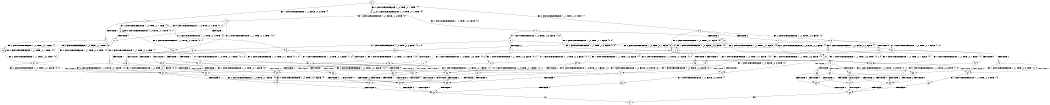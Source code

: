 digraph BCG {
size = "7, 10.5";
center = TRUE;
node [shape = circle];
0 [peripheries = 2];
0 -> 1 [label = "EX !1 !ATOMIC_EXCH_BRANCH (1, +0, FALSE, +0, 3, TRUE) !{}"];
0 -> 2 [label = "EX !2 !ATOMIC_EXCH_BRANCH (1, +1, TRUE, +0, 2, TRUE) !{}"];
0 -> 3 [label = "EX !0 !ATOMIC_EXCH_BRANCH (1, +0, TRUE, +0, 1, TRUE) !{}"];
1 -> 4 [label = "TERMINATE !1"];
1 -> 5 [label = "EX !2 !ATOMIC_EXCH_BRANCH (1, +1, TRUE, +0, 2, TRUE) !{1}"];
1 -> 6 [label = "EX !0 !ATOMIC_EXCH_BRANCH (1, +0, TRUE, +0, 1, TRUE) !{1}"];
2 -> 7 [label = "TERMINATE !2"];
2 -> 8 [label = "EX !1 !ATOMIC_EXCH_BRANCH (1, +0, FALSE, +0, 3, FALSE) !{2}"];
2 -> 9 [label = "EX !0 !ATOMIC_EXCH_BRANCH (1, +0, TRUE, +0, 1, FALSE) !{2}"];
3 -> 10 [label = "EX !1 !ATOMIC_EXCH_BRANCH (1, +0, FALSE, +0, 3, TRUE) !{0}"];
3 -> 11 [label = "EX !2 !ATOMIC_EXCH_BRANCH (1, +1, TRUE, +0, 2, TRUE) !{0}"];
3 -> 3 [label = "EX !0 !ATOMIC_EXCH_BRANCH (1, +0, TRUE, +0, 1, TRUE) !{0}"];
4 -> 12 [label = "EX !2 !ATOMIC_EXCH_BRANCH (1, +1, TRUE, +0, 2, TRUE) !{}"];
4 -> 13 [label = "EX !0 !ATOMIC_EXCH_BRANCH (1, +0, TRUE, +0, 1, TRUE) !{}"];
5 -> 14 [label = "TERMINATE !1"];
5 -> 15 [label = "TERMINATE !2"];
5 -> 16 [label = "EX !0 !ATOMIC_EXCH_BRANCH (1, +0, TRUE, +0, 1, FALSE) !{1, 2}"];
6 -> 17 [label = "TERMINATE !1"];
6 -> 18 [label = "EX !2 !ATOMIC_EXCH_BRANCH (1, +1, TRUE, +0, 2, TRUE) !{0, 1}"];
6 -> 6 [label = "EX !0 !ATOMIC_EXCH_BRANCH (1, +0, TRUE, +0, 1, TRUE) !{0, 1}"];
7 -> 19 [label = "EX !1 !ATOMIC_EXCH_BRANCH (1, +0, FALSE, +0, 3, FALSE) !{}"];
7 -> 20 [label = "EX !0 !ATOMIC_EXCH_BRANCH (1, +0, TRUE, +0, 1, FALSE) !{}"];
8 -> 21 [label = "TERMINATE !2"];
8 -> 22 [label = "EX !0 !ATOMIC_EXCH_BRANCH (1, +0, TRUE, +0, 1, FALSE) !{1, 2}"];
8 -> 23 [label = "EX !1 !ATOMIC_EXCH_BRANCH (1, +1, TRUE, +0, 3, FALSE) !{1, 2}"];
9 -> 24 [label = "TERMINATE !2"];
9 -> 25 [label = "TERMINATE !0"];
9 -> 26 [label = "EX !1 !ATOMIC_EXCH_BRANCH (1, +0, FALSE, +0, 3, TRUE) !{0, 2}"];
10 -> 17 [label = "TERMINATE !1"];
10 -> 18 [label = "EX !2 !ATOMIC_EXCH_BRANCH (1, +1, TRUE, +0, 2, TRUE) !{0, 1}"];
10 -> 6 [label = "EX !0 !ATOMIC_EXCH_BRANCH (1, +0, TRUE, +0, 1, TRUE) !{0, 1}"];
11 -> 27 [label = "TERMINATE !2"];
11 -> 28 [label = "EX !1 !ATOMIC_EXCH_BRANCH (1, +0, FALSE, +0, 3, FALSE) !{0, 2}"];
11 -> 9 [label = "EX !0 !ATOMIC_EXCH_BRANCH (1, +0, TRUE, +0, 1, FALSE) !{0, 2}"];
12 -> 29 [label = "TERMINATE !2"];
12 -> 30 [label = "EX !0 !ATOMIC_EXCH_BRANCH (1, +0, TRUE, +0, 1, FALSE) !{2}"];
13 -> 31 [label = "EX !2 !ATOMIC_EXCH_BRANCH (1, +1, TRUE, +0, 2, TRUE) !{0}"];
13 -> 13 [label = "EX !0 !ATOMIC_EXCH_BRANCH (1, +0, TRUE, +0, 1, TRUE) !{0}"];
14 -> 29 [label = "TERMINATE !2"];
14 -> 30 [label = "EX !0 !ATOMIC_EXCH_BRANCH (1, +0, TRUE, +0, 1, FALSE) !{2}"];
15 -> 29 [label = "TERMINATE !1"];
15 -> 32 [label = "EX !0 !ATOMIC_EXCH_BRANCH (1, +0, TRUE, +0, 1, FALSE) !{1}"];
16 -> 33 [label = "TERMINATE !1"];
16 -> 34 [label = "TERMINATE !2"];
16 -> 35 [label = "TERMINATE !0"];
17 -> 13 [label = "EX !0 !ATOMIC_EXCH_BRANCH (1, +0, TRUE, +0, 1, TRUE) !{0}"];
17 -> 31 [label = "EX !2 !ATOMIC_EXCH_BRANCH (1, +1, TRUE, +0, 2, TRUE) !{0}"];
18 -> 36 [label = "TERMINATE !1"];
18 -> 37 [label = "TERMINATE !2"];
18 -> 16 [label = "EX !0 !ATOMIC_EXCH_BRANCH (1, +0, TRUE, +0, 1, FALSE) !{0, 1, 2}"];
19 -> 38 [label = "EX !0 !ATOMIC_EXCH_BRANCH (1, +0, TRUE, +0, 1, FALSE) !{1}"];
19 -> 39 [label = "EX !1 !ATOMIC_EXCH_BRANCH (1, +1, TRUE, +0, 3, FALSE) !{1}"];
20 -> 40 [label = "TERMINATE !0"];
20 -> 41 [label = "EX !1 !ATOMIC_EXCH_BRANCH (1, +0, FALSE, +0, 3, TRUE) !{0}"];
21 -> 39 [label = "EX !1 !ATOMIC_EXCH_BRANCH (1, +1, TRUE, +0, 3, FALSE) !{1}"];
21 -> 38 [label = "EX !0 !ATOMIC_EXCH_BRANCH (1, +0, TRUE, +0, 1, FALSE) !{1}"];
22 -> 42 [label = "TERMINATE !2"];
22 -> 43 [label = "TERMINATE !0"];
22 -> 44 [label = "EX !1 !ATOMIC_EXCH_BRANCH (1, +1, TRUE, +0, 3, TRUE) !{0, 1, 2}"];
23 -> 14 [label = "TERMINATE !1"];
23 -> 15 [label = "TERMINATE !2"];
23 -> 16 [label = "EX !0 !ATOMIC_EXCH_BRANCH (1, +0, TRUE, +0, 1, FALSE) !{1, 2}"];
24 -> 40 [label = "TERMINATE !0"];
24 -> 41 [label = "EX !1 !ATOMIC_EXCH_BRANCH (1, +0, FALSE, +0, 3, TRUE) !{0}"];
25 -> 40 [label = "TERMINATE !2"];
25 -> 45 [label = "EX !1 !ATOMIC_EXCH_BRANCH (1, +0, FALSE, +0, 3, TRUE) !{2}"];
26 -> 33 [label = "TERMINATE !1"];
26 -> 34 [label = "TERMINATE !2"];
26 -> 35 [label = "TERMINATE !0"];
27 -> 20 [label = "EX !0 !ATOMIC_EXCH_BRANCH (1, +0, TRUE, +0, 1, FALSE) !{0}"];
27 -> 46 [label = "EX !1 !ATOMIC_EXCH_BRANCH (1, +0, FALSE, +0, 3, FALSE) !{0}"];
28 -> 47 [label = "TERMINATE !2"];
28 -> 48 [label = "EX !1 !ATOMIC_EXCH_BRANCH (1, +1, TRUE, +0, 3, FALSE) !{0, 1, 2}"];
28 -> 22 [label = "EX !0 !ATOMIC_EXCH_BRANCH (1, +0, TRUE, +0, 1, FALSE) !{0, 1, 2}"];
29 -> 49 [label = "EX !0 !ATOMIC_EXCH_BRANCH (1, +0, TRUE, +0, 1, FALSE) !{}"];
30 -> 50 [label = "TERMINATE !2"];
30 -> 51 [label = "TERMINATE !0"];
31 -> 52 [label = "TERMINATE !2"];
31 -> 30 [label = "EX !0 !ATOMIC_EXCH_BRANCH (1, +0, TRUE, +0, 1, FALSE) !{0, 2}"];
32 -> 50 [label = "TERMINATE !1"];
32 -> 53 [label = "TERMINATE !0"];
33 -> 50 [label = "TERMINATE !2"];
33 -> 51 [label = "TERMINATE !0"];
34 -> 50 [label = "TERMINATE !1"];
34 -> 53 [label = "TERMINATE !0"];
35 -> 51 [label = "TERMINATE !1"];
35 -> 53 [label = "TERMINATE !2"];
36 -> 30 [label = "EX !0 !ATOMIC_EXCH_BRANCH (1, +0, TRUE, +0, 1, FALSE) !{0, 2}"];
36 -> 52 [label = "TERMINATE !2"];
37 -> 32 [label = "EX !0 !ATOMIC_EXCH_BRANCH (1, +0, TRUE, +0, 1, FALSE) !{0, 1}"];
37 -> 52 [label = "TERMINATE !1"];
38 -> 54 [label = "TERMINATE !0"];
38 -> 55 [label = "EX !1 !ATOMIC_EXCH_BRANCH (1, +1, TRUE, +0, 3, TRUE) !{0, 1}"];
39 -> 29 [label = "TERMINATE !1"];
39 -> 32 [label = "EX !0 !ATOMIC_EXCH_BRANCH (1, +0, TRUE, +0, 1, FALSE) !{1}"];
40 -> 56 [label = "EX !1 !ATOMIC_EXCH_BRANCH (1, +0, FALSE, +0, 3, TRUE) !{}"];
41 -> 50 [label = "TERMINATE !1"];
41 -> 53 [label = "TERMINATE !0"];
42 -> 55 [label = "EX !1 !ATOMIC_EXCH_BRANCH (1, +1, TRUE, +0, 3, TRUE) !{0, 1}"];
42 -> 54 [label = "TERMINATE !0"];
43 -> 57 [label = "EX !1 !ATOMIC_EXCH_BRANCH (1, +1, TRUE, +0, 3, TRUE) !{1, 2}"];
43 -> 54 [label = "TERMINATE !2"];
44 -> 58 [label = "TERMINATE !1"];
44 -> 59 [label = "TERMINATE !2"];
44 -> 60 [label = "TERMINATE !0"];
45 -> 51 [label = "TERMINATE !1"];
45 -> 53 [label = "TERMINATE !2"];
46 -> 61 [label = "EX !1 !ATOMIC_EXCH_BRANCH (1, +1, TRUE, +0, 3, FALSE) !{0, 1}"];
46 -> 38 [label = "EX !0 !ATOMIC_EXCH_BRANCH (1, +0, TRUE, +0, 1, FALSE) !{0, 1}"];
47 -> 61 [label = "EX !1 !ATOMIC_EXCH_BRANCH (1, +1, TRUE, +0, 3, FALSE) !{0, 1}"];
47 -> 38 [label = "EX !0 !ATOMIC_EXCH_BRANCH (1, +0, TRUE, +0, 1, FALSE) !{0, 1}"];
48 -> 36 [label = "TERMINATE !1"];
48 -> 37 [label = "TERMINATE !2"];
48 -> 16 [label = "EX !0 !ATOMIC_EXCH_BRANCH (1, +0, TRUE, +0, 1, FALSE) !{0, 1, 2}"];
49 -> 62 [label = "TERMINATE !0"];
50 -> 62 [label = "TERMINATE !0"];
51 -> 62 [label = "TERMINATE !2"];
52 -> 49 [label = "EX !0 !ATOMIC_EXCH_BRANCH (1, +0, TRUE, +0, 1, FALSE) !{0}"];
53 -> 62 [label = "TERMINATE !1"];
54 -> 63 [label = "EX !1 !ATOMIC_EXCH_BRANCH (1, +1, TRUE, +0, 3, TRUE) !{1}"];
55 -> 64 [label = "TERMINATE !1"];
55 -> 65 [label = "TERMINATE !0"];
56 -> 62 [label = "TERMINATE !1"];
57 -> 66 [label = "TERMINATE !1"];
57 -> 65 [label = "TERMINATE !2"];
58 -> 64 [label = "TERMINATE !2"];
58 -> 66 [label = "TERMINATE !0"];
59 -> 64 [label = "TERMINATE !1"];
59 -> 65 [label = "TERMINATE !0"];
60 -> 66 [label = "TERMINATE !1"];
60 -> 65 [label = "TERMINATE !2"];
61 -> 52 [label = "TERMINATE !1"];
61 -> 32 [label = "EX !0 !ATOMIC_EXCH_BRANCH (1, +0, TRUE, +0, 1, FALSE) !{0, 1}"];
62 -> 67 [label = "exit"];
63 -> 68 [label = "TERMINATE !1"];
64 -> 68 [label = "TERMINATE !0"];
65 -> 68 [label = "TERMINATE !1"];
66 -> 68 [label = "TERMINATE !2"];
68 -> 67 [label = "exit"];
}
